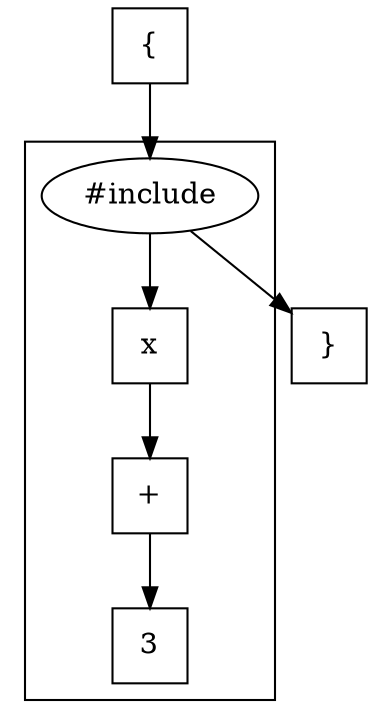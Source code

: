 digraph G {
    node [shape=square]
    _0 [label="{"];
    _i [label="#include", shape=ellipse];
    subgraph cluster_0 {
        _1 [label="x"];
        _2 [label="+"];
        _3 [label="3"];
        _i->_1->_2->_3;
    }
    _4 [label="}"];

    _0->_i->_4;
}
